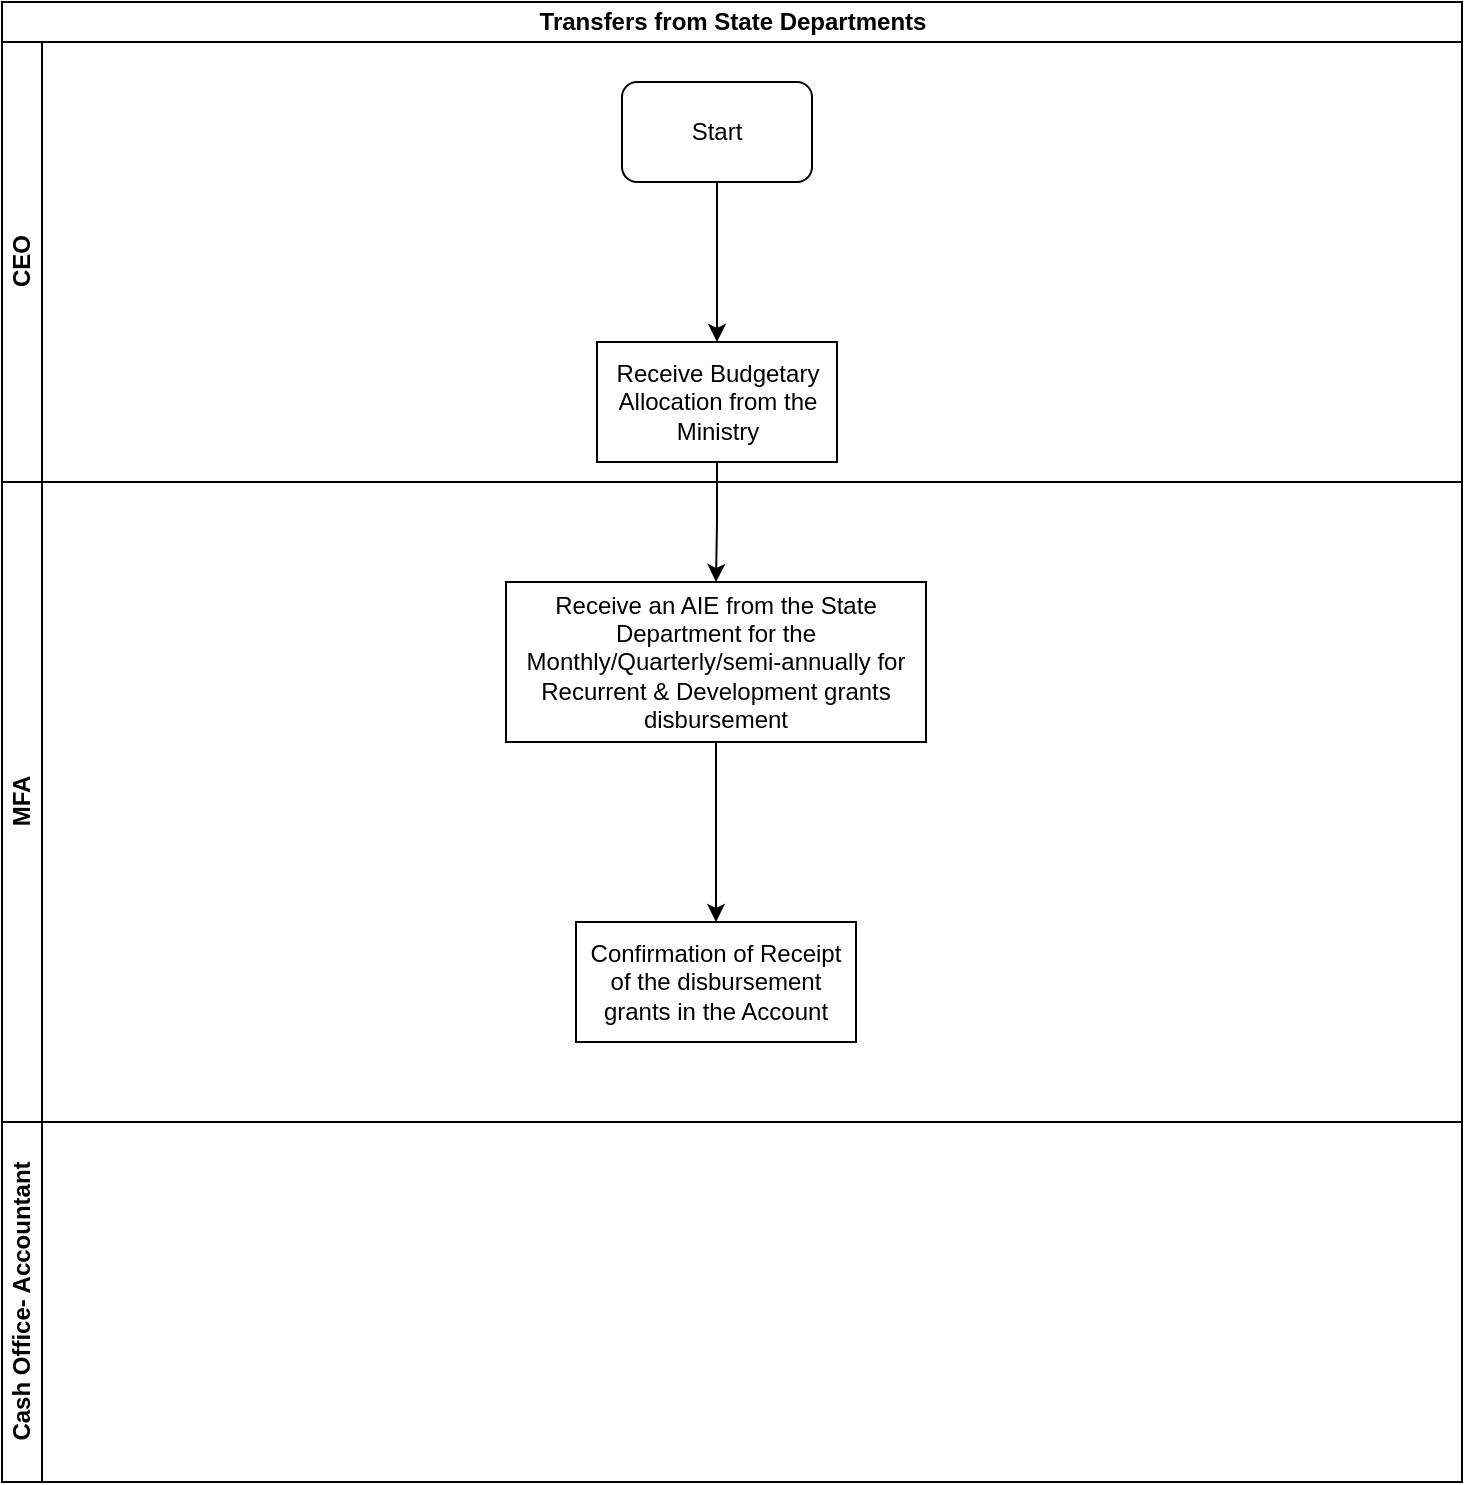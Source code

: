 <mxfile version="14.1.8" type="github">
  <diagram id="dWZGJ-d_4HyBxlwed8cT" name="Page-1">
    <mxGraphModel dx="1038" dy="547" grid="1" gridSize="10" guides="1" tooltips="1" connect="1" arrows="1" fold="1" page="1" pageScale="1" pageWidth="1169" pageHeight="827" math="0" shadow="0">
      <root>
        <mxCell id="0" />
        <mxCell id="1" parent="0" />
        <mxCell id="_AZ3pP7ZgK6MQPn-EBOW-1" value="Transfers from State Departments" style="swimlane;html=1;childLayout=stackLayout;resizeParent=1;resizeParentMax=0;horizontal=1;startSize=20;horizontalStack=0;" vertex="1" parent="1">
          <mxGeometry x="230" y="20" width="730" height="740" as="geometry" />
        </mxCell>
        <mxCell id="_AZ3pP7ZgK6MQPn-EBOW-2" value="CEO" style="swimlane;html=1;startSize=20;horizontal=0;" vertex="1" parent="_AZ3pP7ZgK6MQPn-EBOW-1">
          <mxGeometry y="20" width="730" height="220" as="geometry" />
        </mxCell>
        <mxCell id="_AZ3pP7ZgK6MQPn-EBOW-5" value="Start" style="rounded=1;whiteSpace=wrap;html=1;" vertex="1" parent="_AZ3pP7ZgK6MQPn-EBOW-2">
          <mxGeometry x="310" y="20" width="95" height="50" as="geometry" />
        </mxCell>
        <mxCell id="_AZ3pP7ZgK6MQPn-EBOW-8" value="Receive Budgetary Allocation from the Ministry" style="rounded=0;whiteSpace=wrap;html=1;" vertex="1" parent="_AZ3pP7ZgK6MQPn-EBOW-2">
          <mxGeometry x="297.5" y="150" width="120" height="60" as="geometry" />
        </mxCell>
        <mxCell id="_AZ3pP7ZgK6MQPn-EBOW-7" value="" style="edgeStyle=orthogonalEdgeStyle;rounded=0;orthogonalLoop=1;jettySize=auto;html=1;" edge="1" parent="_AZ3pP7ZgK6MQPn-EBOW-2" source="_AZ3pP7ZgK6MQPn-EBOW-5" target="_AZ3pP7ZgK6MQPn-EBOW-8">
          <mxGeometry relative="1" as="geometry">
            <mxPoint x="357.5" y="135" as="targetPoint" />
          </mxGeometry>
        </mxCell>
        <mxCell id="_AZ3pP7ZgK6MQPn-EBOW-3" value="MFA" style="swimlane;html=1;startSize=20;horizontal=0;" vertex="1" parent="_AZ3pP7ZgK6MQPn-EBOW-1">
          <mxGeometry y="240" width="730" height="320" as="geometry" />
        </mxCell>
        <mxCell id="_AZ3pP7ZgK6MQPn-EBOW-9" value="Receive an AIE from the State Department for the Monthly/Quarterly/semi-annually for Recurrent &amp;amp; Development grants disbursement " style="whiteSpace=wrap;html=1;rounded=0;" vertex="1" parent="_AZ3pP7ZgK6MQPn-EBOW-3">
          <mxGeometry x="252" y="50" width="210" height="80" as="geometry" />
        </mxCell>
        <mxCell id="_AZ3pP7ZgK6MQPn-EBOW-11" value="Confirmation of Receipt of the disbursement grants in the Account" style="whiteSpace=wrap;html=1;rounded=0;" vertex="1" parent="_AZ3pP7ZgK6MQPn-EBOW-3">
          <mxGeometry x="287" y="220" width="140" height="60" as="geometry" />
        </mxCell>
        <mxCell id="_AZ3pP7ZgK6MQPn-EBOW-12" value="" style="edgeStyle=orthogonalEdgeStyle;rounded=0;orthogonalLoop=1;jettySize=auto;html=1;" edge="1" parent="_AZ3pP7ZgK6MQPn-EBOW-3" source="_AZ3pP7ZgK6MQPn-EBOW-9" target="_AZ3pP7ZgK6MQPn-EBOW-11">
          <mxGeometry relative="1" as="geometry" />
        </mxCell>
        <mxCell id="_AZ3pP7ZgK6MQPn-EBOW-4" value="Cash Office- Accountant" style="swimlane;html=1;startSize=20;horizontal=0;" vertex="1" parent="_AZ3pP7ZgK6MQPn-EBOW-1">
          <mxGeometry y="560" width="730" height="180" as="geometry" />
        </mxCell>
        <mxCell id="_AZ3pP7ZgK6MQPn-EBOW-10" value="" style="edgeStyle=orthogonalEdgeStyle;rounded=0;orthogonalLoop=1;jettySize=auto;html=1;" edge="1" parent="_AZ3pP7ZgK6MQPn-EBOW-1" source="_AZ3pP7ZgK6MQPn-EBOW-8" target="_AZ3pP7ZgK6MQPn-EBOW-9">
          <mxGeometry relative="1" as="geometry" />
        </mxCell>
      </root>
    </mxGraphModel>
  </diagram>
</mxfile>
